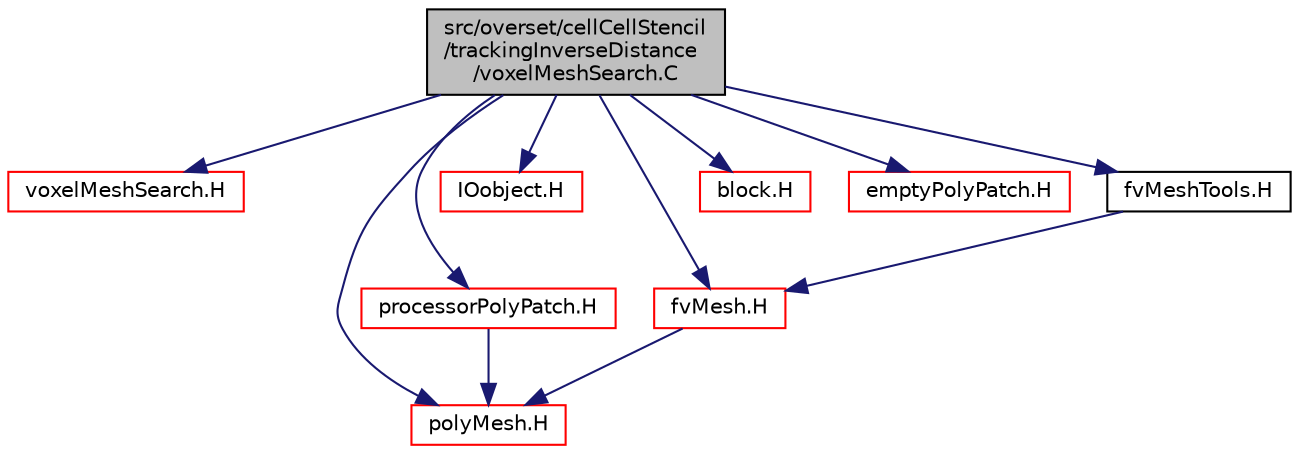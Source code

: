 digraph "src/overset/cellCellStencil/trackingInverseDistance/voxelMeshSearch.C"
{
  bgcolor="transparent";
  edge [fontname="Helvetica",fontsize="10",labelfontname="Helvetica",labelfontsize="10"];
  node [fontname="Helvetica",fontsize="10",shape=record];
  Node1 [label="src/overset/cellCellStencil\l/trackingInverseDistance\l/voxelMeshSearch.C",height=0.2,width=0.4,color="black", fillcolor="grey75", style="filled" fontcolor="black"];
  Node1 -> Node2 [color="midnightblue",fontsize="10",style="solid",fontname="Helvetica"];
  Node2 [label="voxelMeshSearch.H",height=0.2,width=0.4,color="red",URL="$voxelMeshSearch_8H.html"];
  Node1 -> Node3 [color="midnightblue",fontsize="10",style="solid",fontname="Helvetica"];
  Node3 [label="polyMesh.H",height=0.2,width=0.4,color="red",URL="$polyMesh_8H.html"];
  Node1 -> Node4 [color="midnightblue",fontsize="10",style="solid",fontname="Helvetica"];
  Node4 [label="processorPolyPatch.H",height=0.2,width=0.4,color="red",URL="$processorPolyPatch_8H.html"];
  Node4 -> Node3 [color="midnightblue",fontsize="10",style="solid",fontname="Helvetica"];
  Node1 -> Node5 [color="midnightblue",fontsize="10",style="solid",fontname="Helvetica"];
  Node5 [label="IOobject.H",height=0.2,width=0.4,color="red",URL="$IOobject_8H.html"];
  Node1 -> Node6 [color="midnightblue",fontsize="10",style="solid",fontname="Helvetica"];
  Node6 [label="fvMesh.H",height=0.2,width=0.4,color="red",URL="$fvMesh_8H.html"];
  Node6 -> Node3 [color="midnightblue",fontsize="10",style="solid",fontname="Helvetica"];
  Node1 -> Node7 [color="midnightblue",fontsize="10",style="solid",fontname="Helvetica"];
  Node7 [label="block.H",height=0.2,width=0.4,color="red",URL="$block_8H.html"];
  Node1 -> Node8 [color="midnightblue",fontsize="10",style="solid",fontname="Helvetica"];
  Node8 [label="emptyPolyPatch.H",height=0.2,width=0.4,color="red",URL="$emptyPolyPatch_8H.html"];
  Node1 -> Node9 [color="midnightblue",fontsize="10",style="solid",fontname="Helvetica"];
  Node9 [label="fvMeshTools.H",height=0.2,width=0.4,color="black",URL="$fvMeshTools_8H.html"];
  Node9 -> Node6 [color="midnightblue",fontsize="10",style="solid",fontname="Helvetica"];
}
